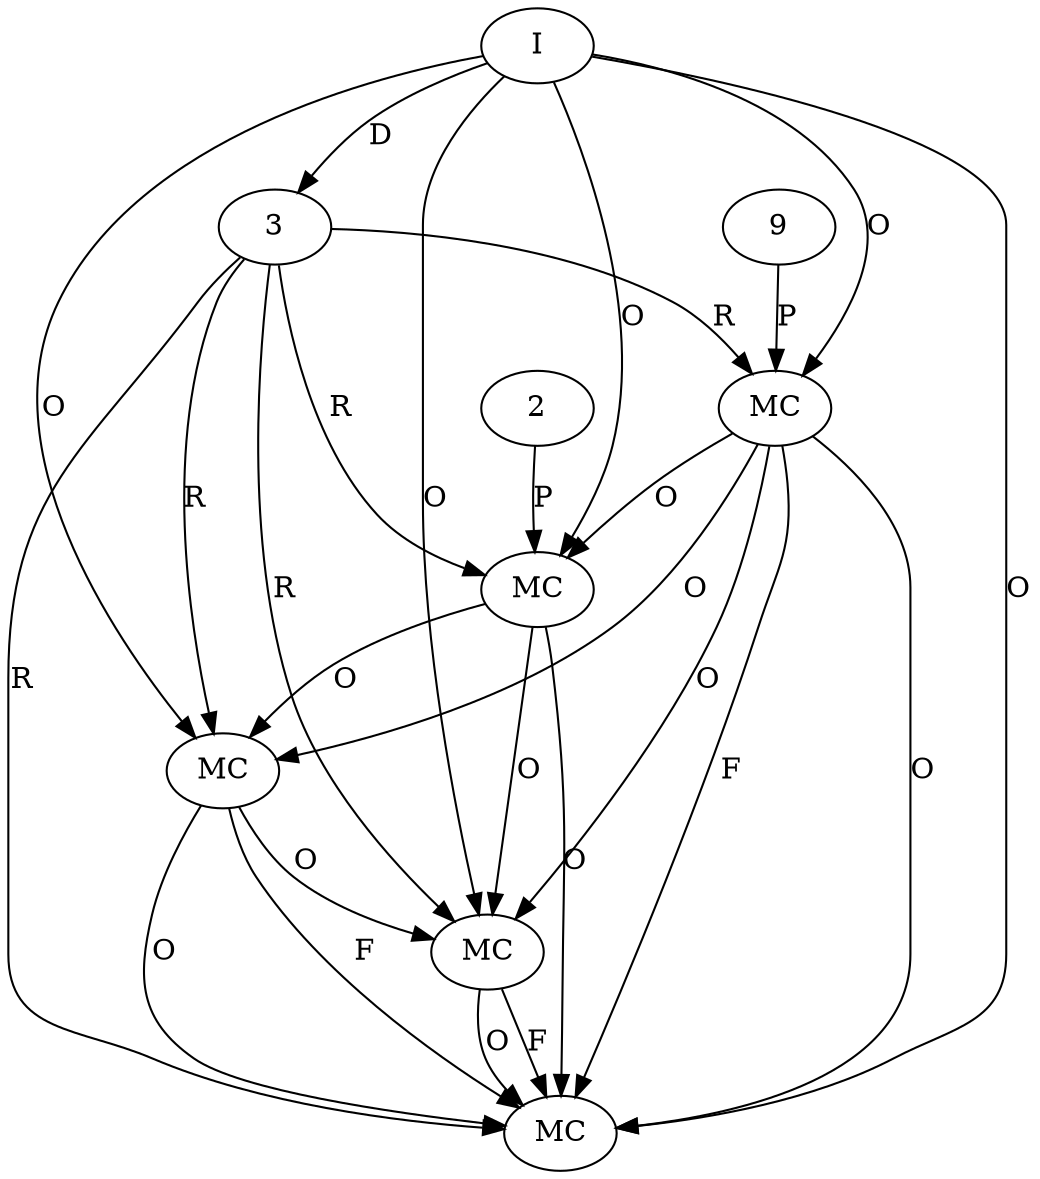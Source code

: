 digraph "AUG" {

  1 [ label="MC" s="setExportPackage()" t="Domain" l="685" ];
  2 [ t="String" v="test.classreference;version=1" ];
  3 [ t="Builder" n="a" ];
  4 [ label="MC" s="build()" t="Builder" l="686" ];
  5 [ label="MC" s="check()" t="Processor" l="687" ];
  6 [ label="MC" s="addClasspath()" t="Analyzer" l="684" ];
  7 [ label="MC" s="close()" t="AutoCloseable" l="690" ];
  8 [ label="I" t="Builder" l="682" ];
  9 [ t="File" n="dummy_" ];
  2 -> 1 [ label="P" ];
  6 -> 1 [ label="O" ];
  8 -> 1 [ label="O" ];
  3 -> 1 [ label="R" ];
  8 -> 3 [ label="D" ];
  6 -> 4 [ label="O" ];
  1 -> 4 [ label="O" ];
  8 -> 4 [ label="O" ];
  3 -> 4 [ label="R" ];
  1 -> 5 [ label="O" ];
  8 -> 5 [ label="O" ];
  6 -> 5 [ label="O" ];
  4 -> 5 [ label="O" ];
  3 -> 5 [ label="R" ];
  9 -> 6 [ label="P" ];
  3 -> 6 [ label="R" ];
  8 -> 6 [ label="O" ];
  1 -> 7 [ label="O" ];
  6 -> 7 [ label="O" ];
  4 -> 7 [ label="O" ];
  4 -> 7 [ label="F" ];
  3 -> 7 [ label="R" ];
  5 -> 7 [ label="F" ];
  6 -> 7 [ label="F" ];
  8 -> 7 [ label="O" ];
  5 -> 7 [ label="O" ];
}
